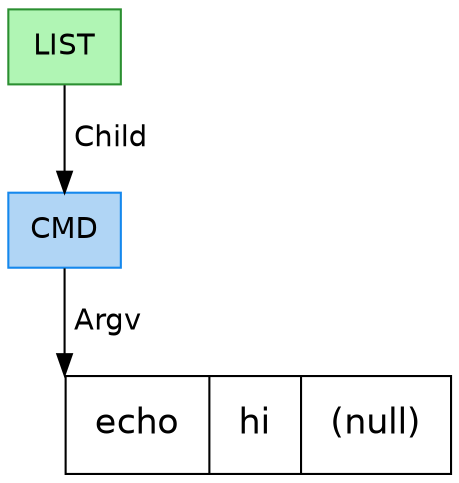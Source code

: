 digraph AST {
splines=false;
node [fontname=helvetica, shape=record];
edge [fontname=helvetica];
node0x604000000150 [label=LIST, color="#2b8f31", style=filled, fillcolor="#b0f5b4"]
node0x604000000150 -> node0x6040000000d0 [label=" Child"];
node0x6040000000d0 [label=CMD, color="#1588ed", style=filled, fillcolor="#b0d5f5"]
node0x6040000000d0argv [fontsize=17, margin=0.2, label="echo|hi|(null)"];
node0x6040000000d0 -> node0x6040000000d0argv [label=" Argv",headport=nw];
}
